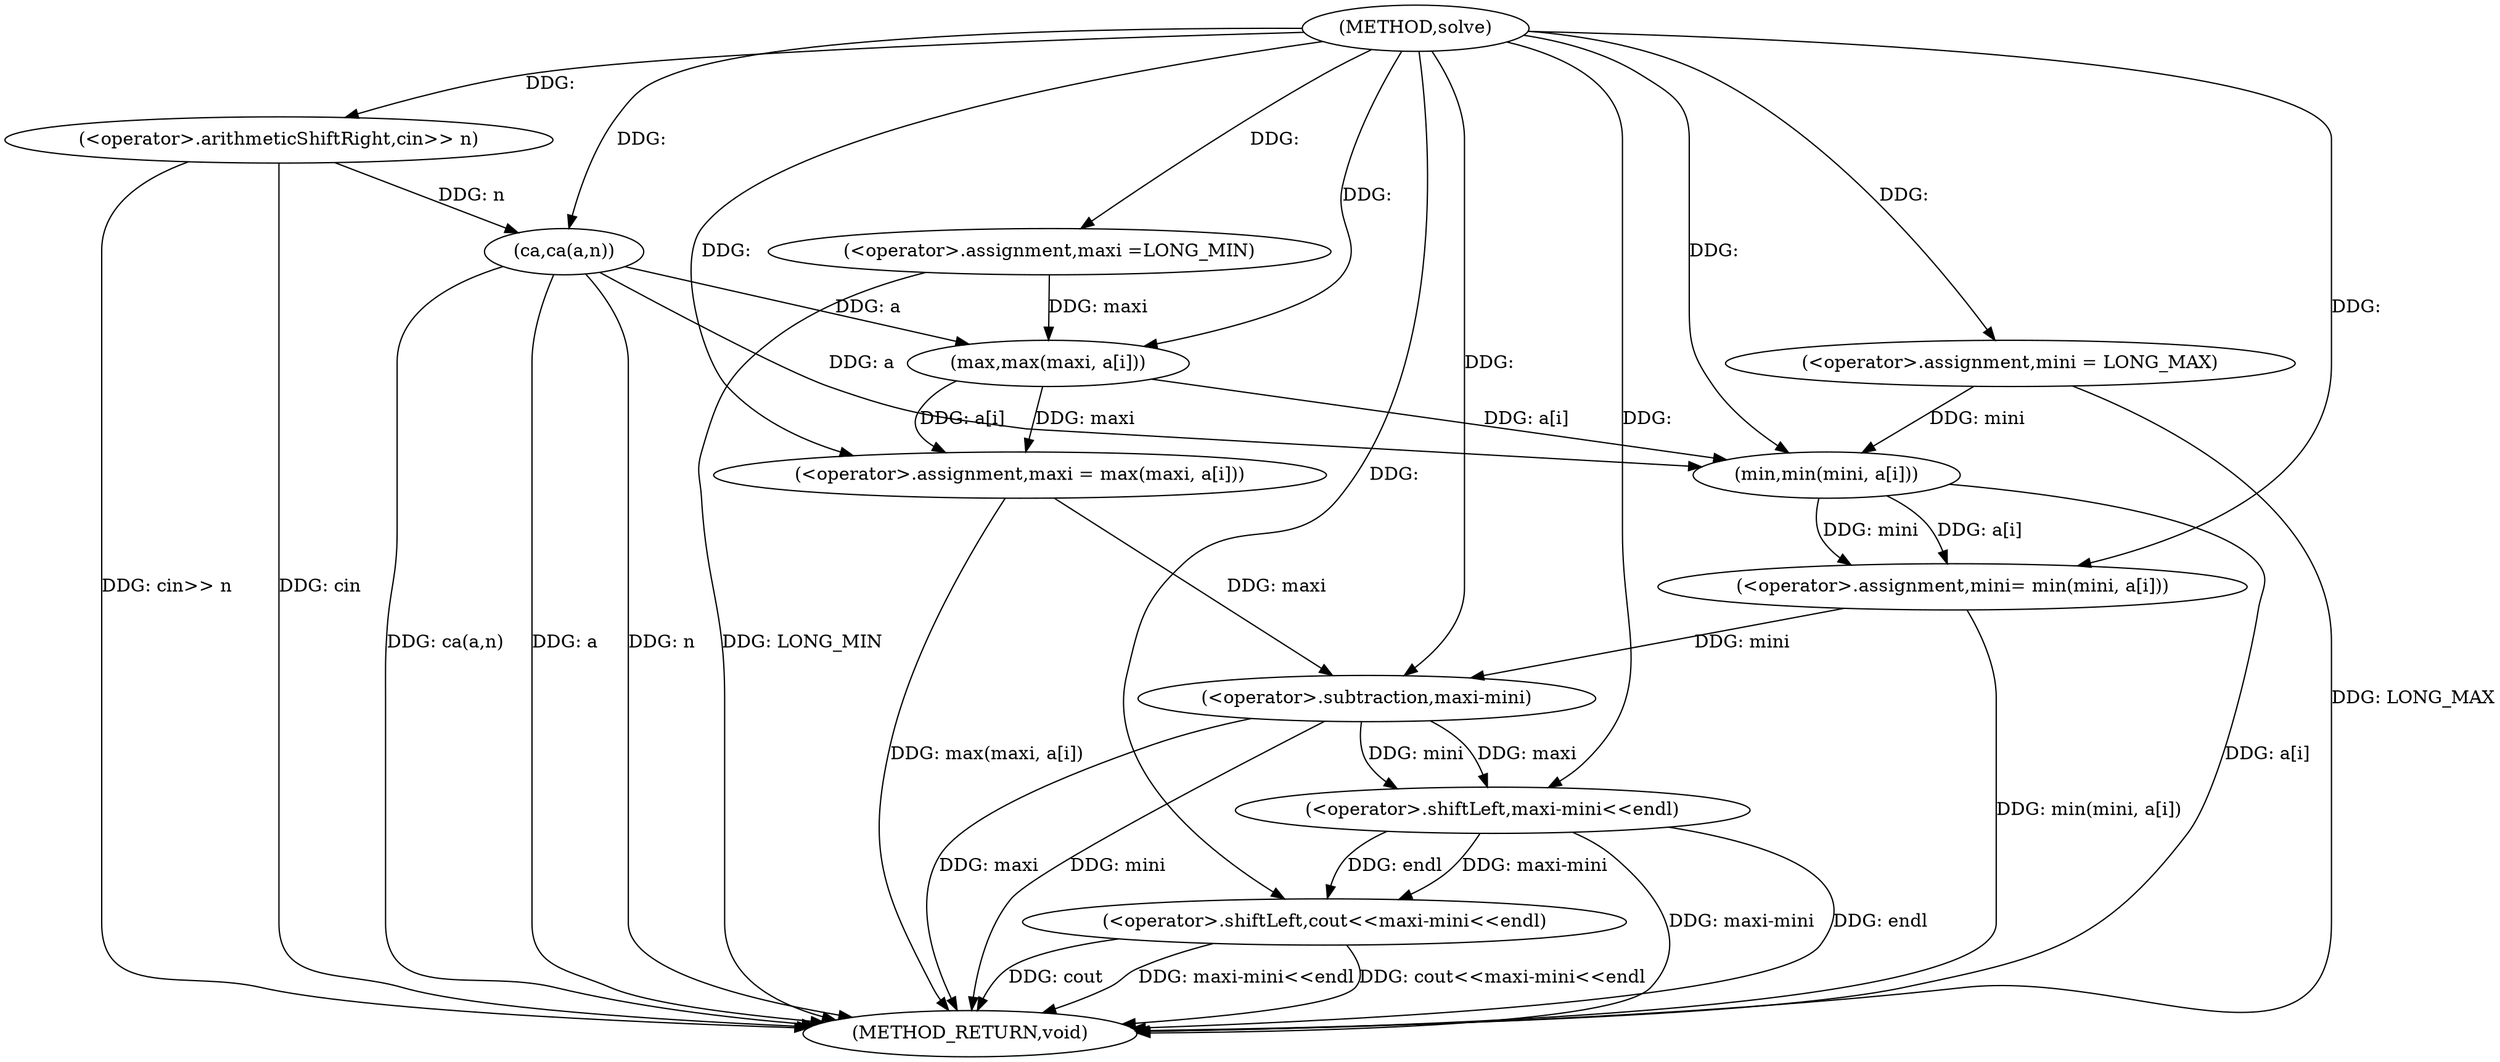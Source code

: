digraph "solve" {  
"1000280" [label = "(METHOD,solve)" ]
"1000319" [label = "(METHOD_RETURN,void)" ]
"1000283" [label = "(<operator>.arithmeticShiftRight,cin>> n)" ]
"1000286" [label = "(ca,ca(a,n))" ]
"1000290" [label = "(<operator>.assignment,maxi =LONG_MIN)" ]
"1000294" [label = "(<operator>.assignment,mini = LONG_MAX)" ]
"1000312" [label = "(<operator>.shiftLeft,cout<<maxi-mini<<endl)" ]
"1000298" [label = "(<operator>.assignment,maxi = max(maxi, a[i]))" ]
"1000305" [label = "(<operator>.assignment,mini= min(mini, a[i]))" ]
"1000314" [label = "(<operator>.shiftLeft,maxi-mini<<endl)" ]
"1000300" [label = "(max,max(maxi, a[i]))" ]
"1000307" [label = "(min,min(mini, a[i]))" ]
"1000315" [label = "(<operator>.subtraction,maxi-mini)" ]
  "1000283" -> "1000319"  [ label = "DDG: cin>> n"] 
  "1000286" -> "1000319"  [ label = "DDG: a"] 
  "1000286" -> "1000319"  [ label = "DDG: n"] 
  "1000286" -> "1000319"  [ label = "DDG: ca(a,n)"] 
  "1000298" -> "1000319"  [ label = "DDG: max(maxi, a[i])"] 
  "1000307" -> "1000319"  [ label = "DDG: a[i]"] 
  "1000305" -> "1000319"  [ label = "DDG: min(mini, a[i])"] 
  "1000315" -> "1000319"  [ label = "DDG: maxi"] 
  "1000315" -> "1000319"  [ label = "DDG: mini"] 
  "1000314" -> "1000319"  [ label = "DDG: maxi-mini"] 
  "1000312" -> "1000319"  [ label = "DDG: maxi-mini<<endl"] 
  "1000312" -> "1000319"  [ label = "DDG: cout<<maxi-mini<<endl"] 
  "1000290" -> "1000319"  [ label = "DDG: LONG_MIN"] 
  "1000283" -> "1000319"  [ label = "DDG: cin"] 
  "1000314" -> "1000319"  [ label = "DDG: endl"] 
  "1000312" -> "1000319"  [ label = "DDG: cout"] 
  "1000294" -> "1000319"  [ label = "DDG: LONG_MAX"] 
  "1000280" -> "1000290"  [ label = "DDG: "] 
  "1000280" -> "1000294"  [ label = "DDG: "] 
  "1000280" -> "1000283"  [ label = "DDG: "] 
  "1000280" -> "1000286"  [ label = "DDG: "] 
  "1000283" -> "1000286"  [ label = "DDG: n"] 
  "1000300" -> "1000298"  [ label = "DDG: a[i]"] 
  "1000300" -> "1000298"  [ label = "DDG: maxi"] 
  "1000307" -> "1000305"  [ label = "DDG: a[i]"] 
  "1000307" -> "1000305"  [ label = "DDG: mini"] 
  "1000280" -> "1000312"  [ label = "DDG: "] 
  "1000314" -> "1000312"  [ label = "DDG: endl"] 
  "1000314" -> "1000312"  [ label = "DDG: maxi-mini"] 
  "1000280" -> "1000298"  [ label = "DDG: "] 
  "1000280" -> "1000305"  [ label = "DDG: "] 
  "1000315" -> "1000314"  [ label = "DDG: mini"] 
  "1000315" -> "1000314"  [ label = "DDG: maxi"] 
  "1000280" -> "1000314"  [ label = "DDG: "] 
  "1000290" -> "1000300"  [ label = "DDG: maxi"] 
  "1000280" -> "1000300"  [ label = "DDG: "] 
  "1000286" -> "1000300"  [ label = "DDG: a"] 
  "1000294" -> "1000307"  [ label = "DDG: mini"] 
  "1000280" -> "1000307"  [ label = "DDG: "] 
  "1000286" -> "1000307"  [ label = "DDG: a"] 
  "1000300" -> "1000307"  [ label = "DDG: a[i]"] 
  "1000298" -> "1000315"  [ label = "DDG: maxi"] 
  "1000280" -> "1000315"  [ label = "DDG: "] 
  "1000305" -> "1000315"  [ label = "DDG: mini"] 
}
